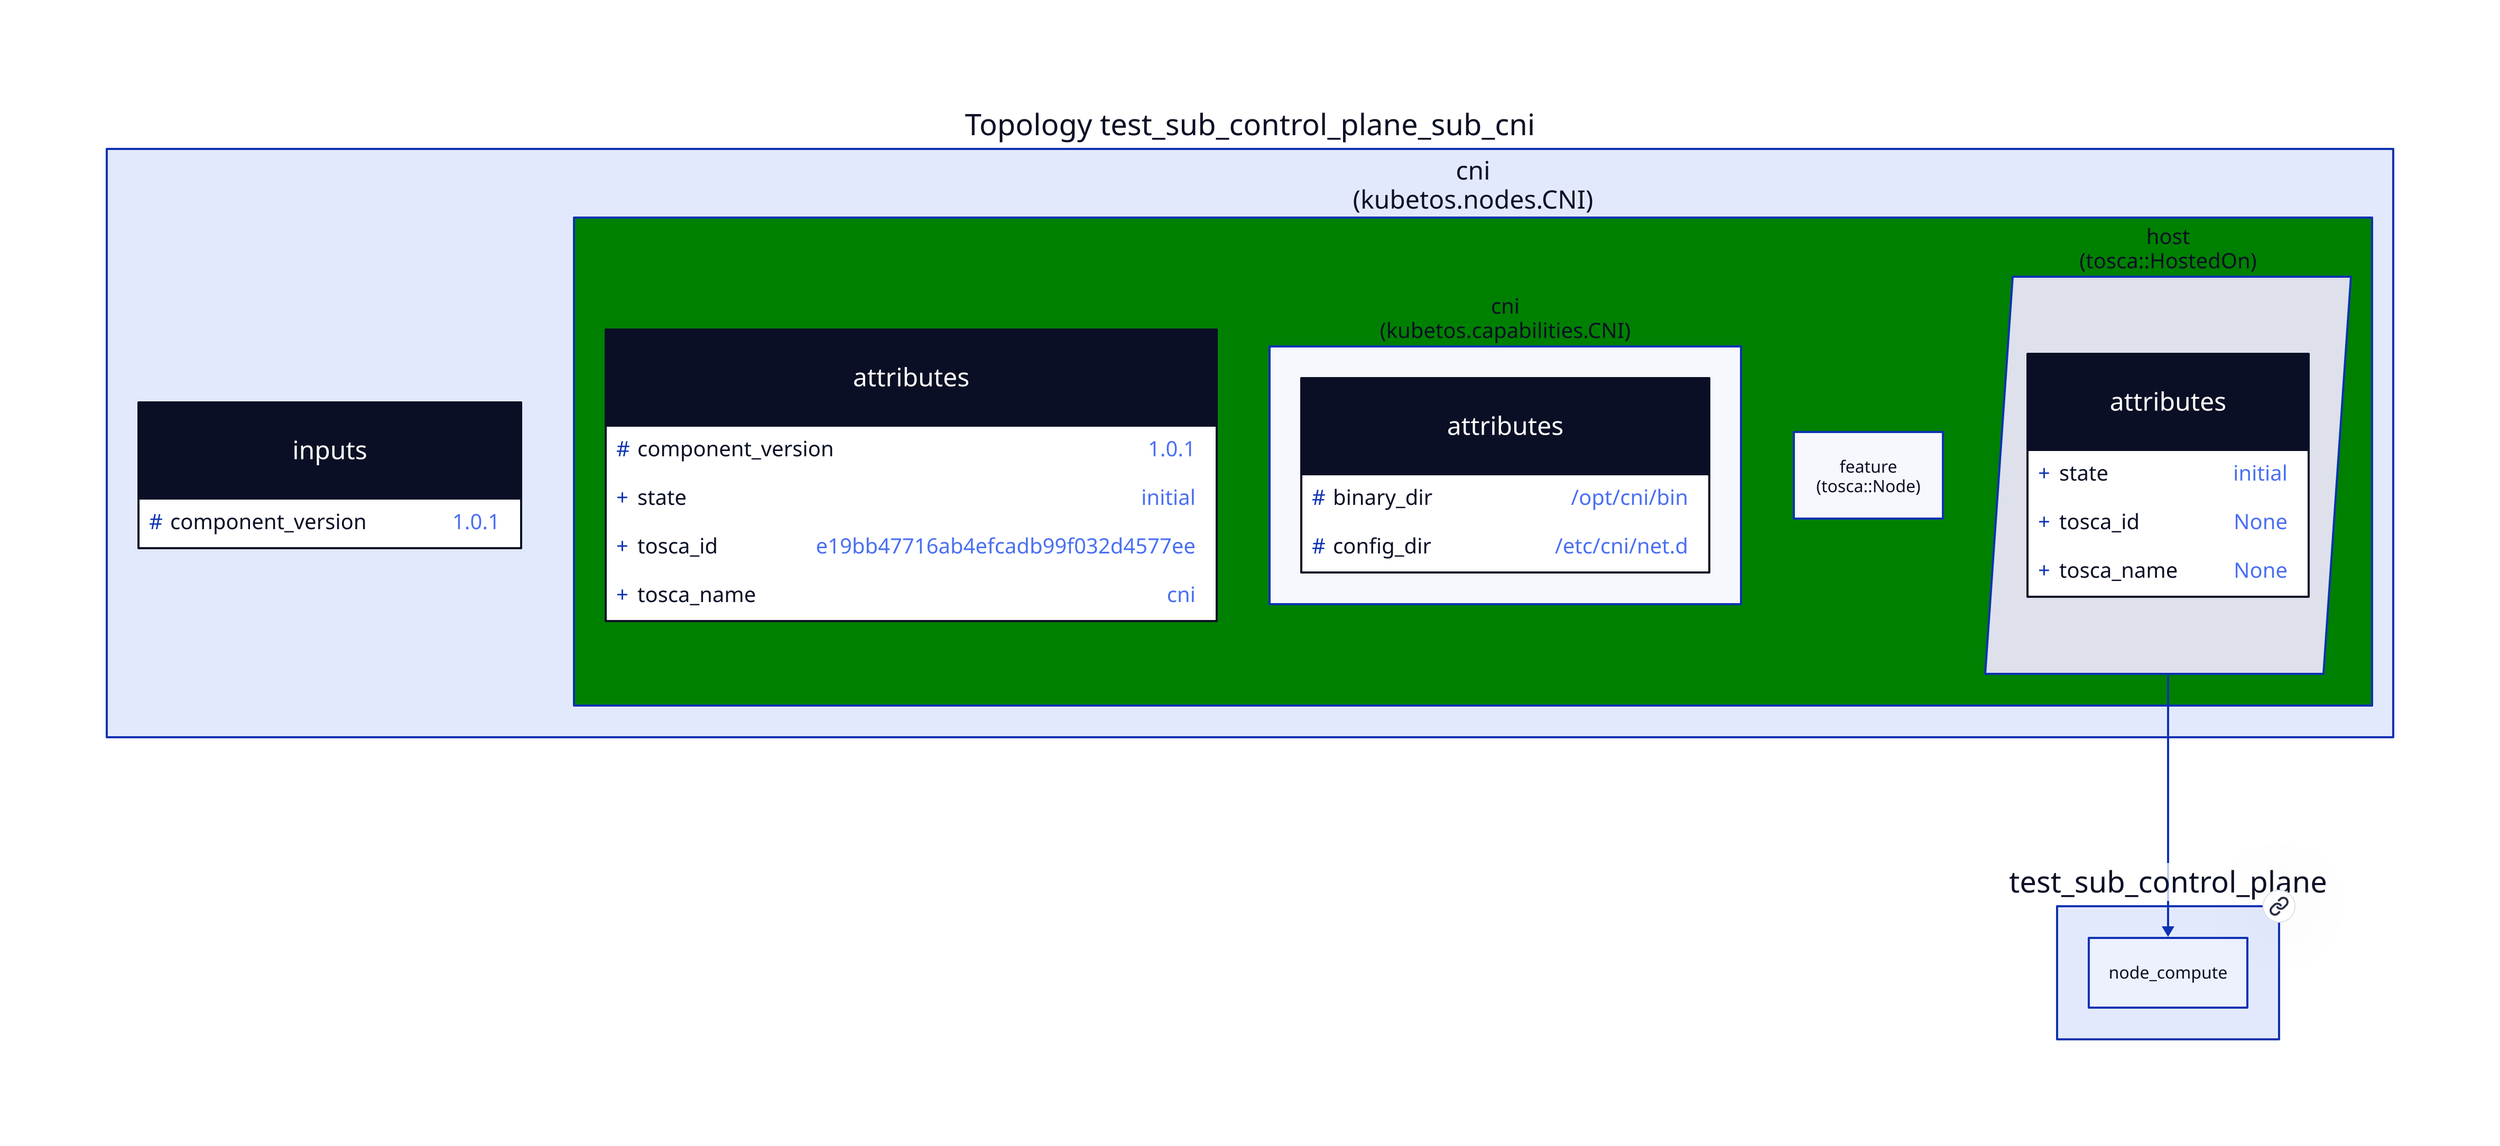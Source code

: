 
  test_sub_control_plane_sub_cni: "Topology test_sub_control_plane_sub_cni" {
  
  inputs {
    shape: class
  
    \#component_version: "1.0.1"
    
  }
  
  node_cni: "cni\n(kubetos.nodes.CNI)" {
  
    style { fill: green }
    
  attributes {
    shape: class
  
    \#component_version: "1.0.1"
    
    +state: "initial"
    
    +tosca_id: "e19bb47716ab4efcadb99f032d4577ee"
    
    +tosca_name: "cni"
    
  }
  
  cni: "cni\n(kubetos.capabilities.CNI)" {
  
  attributes {
    shape: class
  
    \#binary_dir: "/opt/cni/bin"
    
    \#config_dir: "/etc/cni/net.d"
    
  }
  
  }
  
  feature: "feature\n(tosca::Node)" {
  
  }
  
  rel_host: "host\n(tosca::HostedOn)" {
    shape: parallelogram
  
  attributes {
    shape: class
  
    +state: "initial"
    
    +tosca_id: "None"
    
    +tosca_name: "None"
    
  }
  
  }
  
  }
  
  }
  
      test_sub_control_plane { link: "./test_sub_control_plane.svg" }
      test_sub_control_plane_sub_cni.node_cni.rel_host -> test_sub_control_plane.node_compute
      